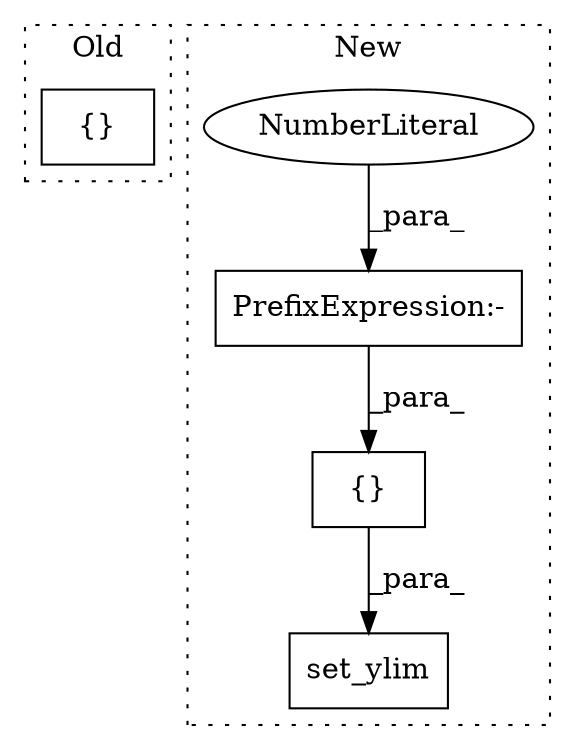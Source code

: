 digraph G {
subgraph cluster0 {
1 [label="{}" a="4" s="644,652" l="1,1" shape="box"];
label = "Old";
style="dotted";
}
subgraph cluster1 {
2 [label="set_ylim" a="32" s="2005,2029" l="9,1" shape="box"];
3 [label="{}" a="4" s="2023,2028" l="1,1" shape="box"];
4 [label="PrefixExpression:-" a="38" s="2024" l="1" shape="box"];
5 [label="NumberLiteral" a="34" s="2025" l="1" shape="ellipse"];
label = "New";
style="dotted";
}
3 -> 2 [label="_para_"];
4 -> 3 [label="_para_"];
5 -> 4 [label="_para_"];
}